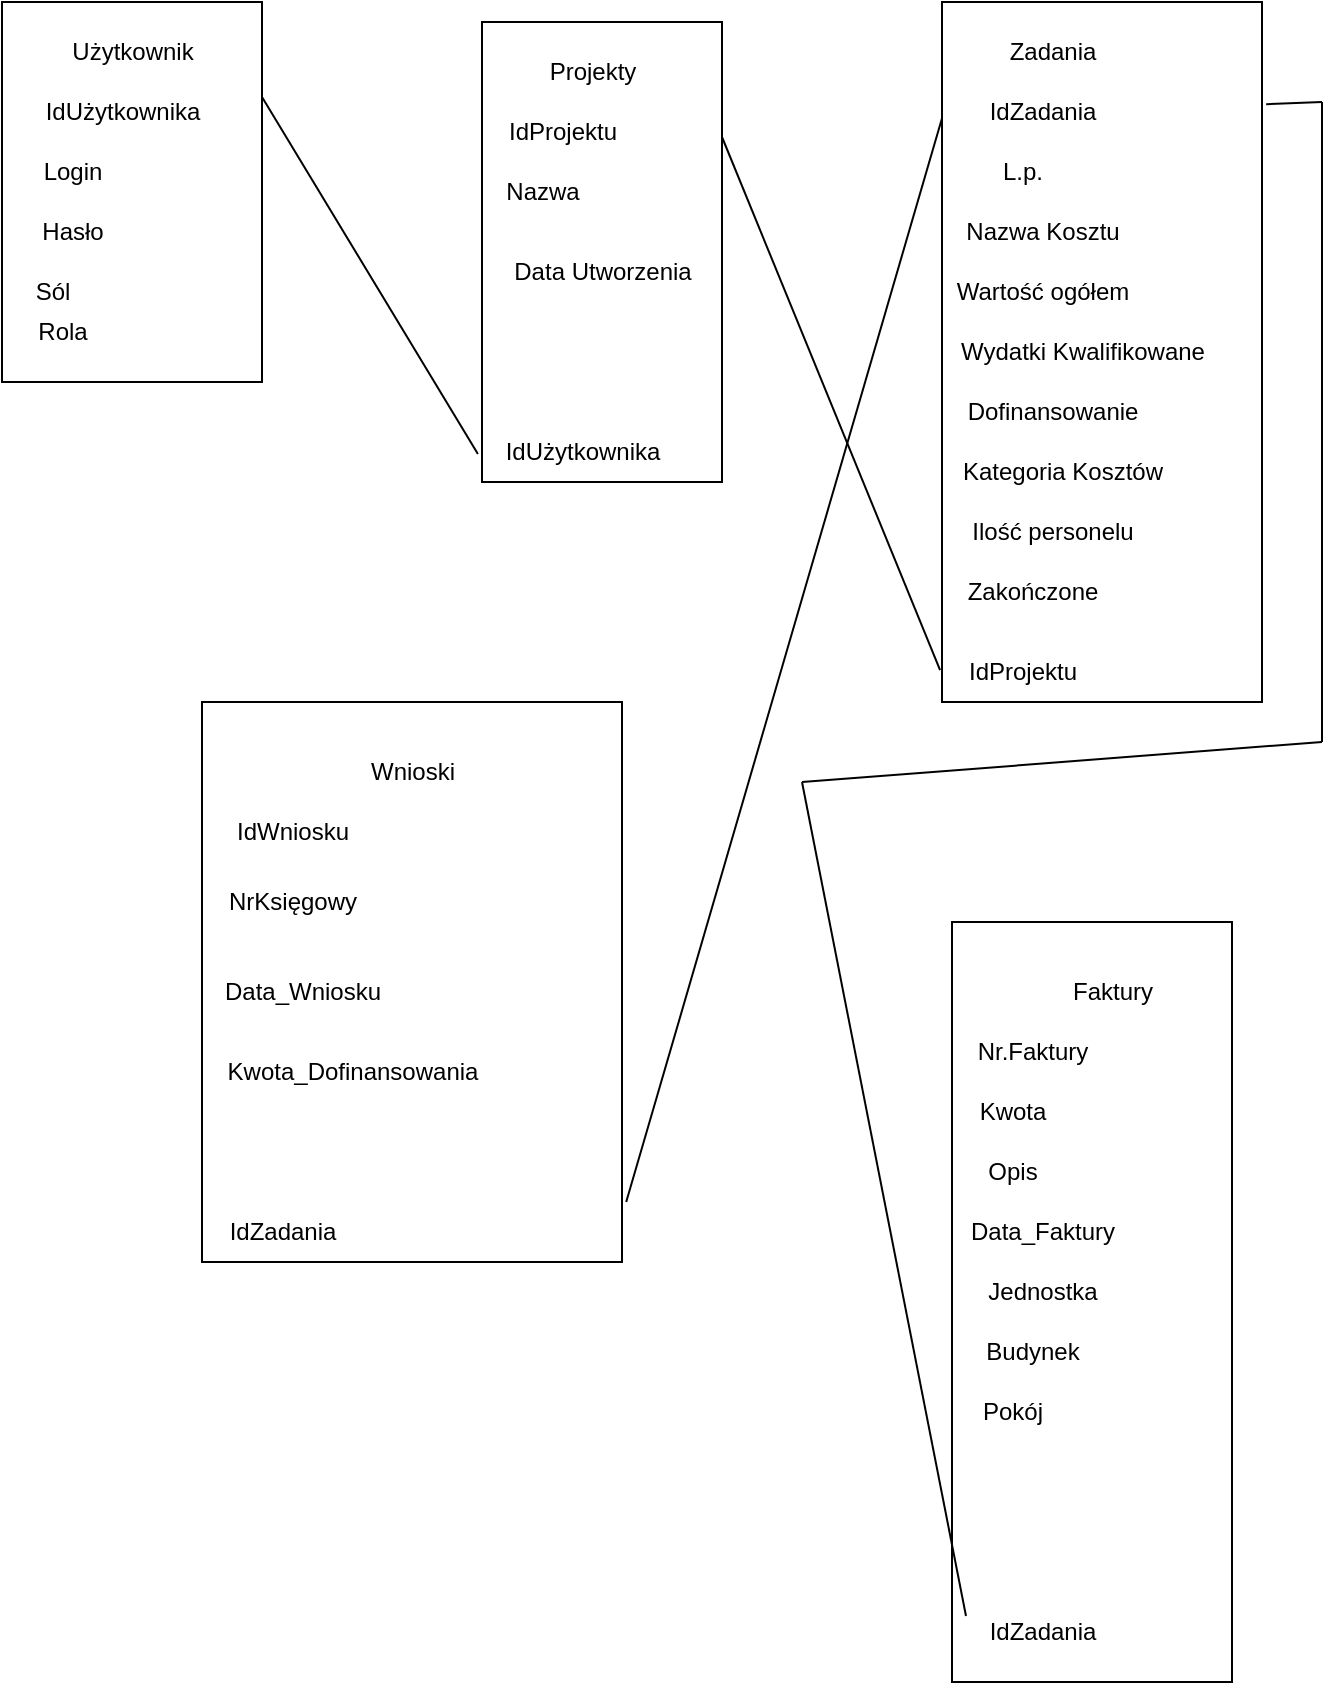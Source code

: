 <mxfile version="22.0.8" type="device">
  <diagram name="Strona-1" id="cxQZE84of0e_C9mTx3oF">
    <mxGraphModel dx="1434" dy="754" grid="1" gridSize="10" guides="1" tooltips="1" connect="1" arrows="1" fold="1" page="1" pageScale="1" pageWidth="827" pageHeight="1169" math="0" shadow="0">
      <root>
        <mxCell id="0" />
        <mxCell id="1" parent="0" />
        <mxCell id="1B5M6cDUhGsvTa0crklu-2" value="" style="rounded=0;whiteSpace=wrap;html=1;" vertex="1" parent="1">
          <mxGeometry x="140" y="120" width="130" height="190" as="geometry" />
        </mxCell>
        <mxCell id="1B5M6cDUhGsvTa0crklu-3" value="Użytkownik" style="text;html=1;align=center;verticalAlign=middle;resizable=0;points=[];autosize=1;strokeColor=none;fillColor=none;" vertex="1" parent="1">
          <mxGeometry x="165" y="130" width="80" height="30" as="geometry" />
        </mxCell>
        <mxCell id="1B5M6cDUhGsvTa0crklu-4" value="IdUżytkownika" style="text;html=1;align=center;verticalAlign=middle;resizable=0;points=[];autosize=1;strokeColor=none;fillColor=none;" vertex="1" parent="1">
          <mxGeometry x="150" y="160" width="100" height="30" as="geometry" />
        </mxCell>
        <mxCell id="1B5M6cDUhGsvTa0crklu-5" value="Login" style="text;html=1;align=center;verticalAlign=middle;resizable=0;points=[];autosize=1;strokeColor=none;fillColor=none;" vertex="1" parent="1">
          <mxGeometry x="150" y="190" width="50" height="30" as="geometry" />
        </mxCell>
        <mxCell id="1B5M6cDUhGsvTa0crklu-6" value="Hasło" style="text;html=1;align=center;verticalAlign=middle;resizable=0;points=[];autosize=1;strokeColor=none;fillColor=none;" vertex="1" parent="1">
          <mxGeometry x="145" y="220" width="60" height="30" as="geometry" />
        </mxCell>
        <mxCell id="1B5M6cDUhGsvTa0crklu-7" value="" style="rounded=0;whiteSpace=wrap;html=1;" vertex="1" parent="1">
          <mxGeometry x="380" y="130" width="120" height="230" as="geometry" />
        </mxCell>
        <mxCell id="1B5M6cDUhGsvTa0crklu-8" value="&lt;div&gt;Projekty&lt;/div&gt;" style="text;html=1;align=center;verticalAlign=middle;resizable=0;points=[];autosize=1;strokeColor=none;fillColor=none;" vertex="1" parent="1">
          <mxGeometry x="400" y="140" width="70" height="30" as="geometry" />
        </mxCell>
        <mxCell id="1B5M6cDUhGsvTa0crklu-9" value="IdProjektu" style="text;html=1;align=center;verticalAlign=middle;resizable=0;points=[];autosize=1;strokeColor=none;fillColor=none;" vertex="1" parent="1">
          <mxGeometry x="380" y="170" width="80" height="30" as="geometry" />
        </mxCell>
        <mxCell id="1B5M6cDUhGsvTa0crklu-10" value="Nazwa" style="text;html=1;align=center;verticalAlign=middle;resizable=0;points=[];autosize=1;strokeColor=none;fillColor=none;" vertex="1" parent="1">
          <mxGeometry x="380" y="200" width="60" height="30" as="geometry" />
        </mxCell>
        <mxCell id="1B5M6cDUhGsvTa0crklu-11" value="Data Utworzenia" style="text;html=1;align=center;verticalAlign=middle;resizable=0;points=[];autosize=1;strokeColor=none;fillColor=none;" vertex="1" parent="1">
          <mxGeometry x="385" y="240" width="110" height="30" as="geometry" />
        </mxCell>
        <mxCell id="1B5M6cDUhGsvTa0crklu-12" value="" style="rounded=0;whiteSpace=wrap;html=1;" vertex="1" parent="1">
          <mxGeometry x="610" y="120" width="160" height="350" as="geometry" />
        </mxCell>
        <mxCell id="1B5M6cDUhGsvTa0crklu-13" value="Zadania" style="text;html=1;align=center;verticalAlign=middle;resizable=0;points=[];autosize=1;strokeColor=none;fillColor=none;" vertex="1" parent="1">
          <mxGeometry x="630" y="130" width="70" height="30" as="geometry" />
        </mxCell>
        <mxCell id="1B5M6cDUhGsvTa0crklu-14" value="IdZadania" style="text;html=1;align=center;verticalAlign=middle;resizable=0;points=[];autosize=1;strokeColor=none;fillColor=none;" vertex="1" parent="1">
          <mxGeometry x="620" y="160" width="80" height="30" as="geometry" />
        </mxCell>
        <mxCell id="1B5M6cDUhGsvTa0crklu-16" value="L.p." style="text;html=1;align=center;verticalAlign=middle;resizable=0;points=[];autosize=1;strokeColor=none;fillColor=none;" vertex="1" parent="1">
          <mxGeometry x="630" y="190" width="40" height="30" as="geometry" />
        </mxCell>
        <mxCell id="1B5M6cDUhGsvTa0crklu-17" value="Nazwa Kosztu" style="text;html=1;align=center;verticalAlign=middle;resizable=0;points=[];autosize=1;strokeColor=none;fillColor=none;" vertex="1" parent="1">
          <mxGeometry x="610" y="220" width="100" height="30" as="geometry" />
        </mxCell>
        <mxCell id="1B5M6cDUhGsvTa0crklu-18" value="Wartość ogółem" style="text;html=1;align=center;verticalAlign=middle;resizable=0;points=[];autosize=1;strokeColor=none;fillColor=none;" vertex="1" parent="1">
          <mxGeometry x="605" y="250" width="110" height="30" as="geometry" />
        </mxCell>
        <mxCell id="1B5M6cDUhGsvTa0crklu-19" value="Wydatki Kwalifikowane" style="text;html=1;align=center;verticalAlign=middle;resizable=0;points=[];autosize=1;strokeColor=none;fillColor=none;" vertex="1" parent="1">
          <mxGeometry x="605" y="280" width="150" height="30" as="geometry" />
        </mxCell>
        <mxCell id="1B5M6cDUhGsvTa0crklu-20" value="Dofinansowanie" style="text;html=1;align=center;verticalAlign=middle;resizable=0;points=[];autosize=1;strokeColor=none;fillColor=none;" vertex="1" parent="1">
          <mxGeometry x="610" y="310" width="110" height="30" as="geometry" />
        </mxCell>
        <mxCell id="1B5M6cDUhGsvTa0crklu-21" value="Kategoria Kosztów" style="text;html=1;align=center;verticalAlign=middle;resizable=0;points=[];autosize=1;strokeColor=none;fillColor=none;" vertex="1" parent="1">
          <mxGeometry x="605" y="340" width="130" height="30" as="geometry" />
        </mxCell>
        <mxCell id="1B5M6cDUhGsvTa0crklu-22" value="Ilość personelu" style="text;html=1;align=center;verticalAlign=middle;resizable=0;points=[];autosize=1;strokeColor=none;fillColor=none;" vertex="1" parent="1">
          <mxGeometry x="610" y="370" width="110" height="30" as="geometry" />
        </mxCell>
        <mxCell id="1B5M6cDUhGsvTa0crklu-23" value="IdProjektu" style="text;html=1;align=center;verticalAlign=middle;resizable=0;points=[];autosize=1;strokeColor=none;fillColor=none;" vertex="1" parent="1">
          <mxGeometry x="610" y="440" width="80" height="30" as="geometry" />
        </mxCell>
        <mxCell id="1B5M6cDUhGsvTa0crklu-24" value="" style="rounded=0;whiteSpace=wrap;html=1;" vertex="1" parent="1">
          <mxGeometry x="615" y="580" width="140" height="380" as="geometry" />
        </mxCell>
        <mxCell id="1B5M6cDUhGsvTa0crklu-25" value="Faktury" style="text;html=1;align=center;verticalAlign=middle;resizable=0;points=[];autosize=1;strokeColor=none;fillColor=none;" vertex="1" parent="1">
          <mxGeometry x="665" y="600" width="60" height="30" as="geometry" />
        </mxCell>
        <mxCell id="1B5M6cDUhGsvTa0crklu-26" value="Nr.Faktury" style="text;html=1;align=center;verticalAlign=middle;resizable=0;points=[];autosize=1;strokeColor=none;fillColor=none;" vertex="1" parent="1">
          <mxGeometry x="615" y="630" width="80" height="30" as="geometry" />
        </mxCell>
        <mxCell id="1B5M6cDUhGsvTa0crklu-27" value="Data_Faktury" style="text;html=1;align=center;verticalAlign=middle;resizable=0;points=[];autosize=1;strokeColor=none;fillColor=none;" vertex="1" parent="1">
          <mxGeometry x="610" y="720" width="100" height="30" as="geometry" />
        </mxCell>
        <mxCell id="1B5M6cDUhGsvTa0crklu-28" value="Kwota" style="text;html=1;align=center;verticalAlign=middle;resizable=0;points=[];autosize=1;strokeColor=none;fillColor=none;" vertex="1" parent="1">
          <mxGeometry x="615" y="660" width="60" height="30" as="geometry" />
        </mxCell>
        <mxCell id="1B5M6cDUhGsvTa0crklu-29" value="Opis" style="text;html=1;align=center;verticalAlign=middle;resizable=0;points=[];autosize=1;strokeColor=none;fillColor=none;" vertex="1" parent="1">
          <mxGeometry x="620" y="690" width="50" height="30" as="geometry" />
        </mxCell>
        <mxCell id="1B5M6cDUhGsvTa0crklu-31" value="Jednostka" style="text;html=1;align=center;verticalAlign=middle;resizable=0;points=[];autosize=1;strokeColor=none;fillColor=none;" vertex="1" parent="1">
          <mxGeometry x="620" y="750" width="80" height="30" as="geometry" />
        </mxCell>
        <mxCell id="1B5M6cDUhGsvTa0crklu-32" value="Budynek" style="text;html=1;align=center;verticalAlign=middle;resizable=0;points=[];autosize=1;strokeColor=none;fillColor=none;" vertex="1" parent="1">
          <mxGeometry x="620" y="780" width="70" height="30" as="geometry" />
        </mxCell>
        <mxCell id="1B5M6cDUhGsvTa0crklu-33" value="Pokój" style="text;html=1;align=center;verticalAlign=middle;resizable=0;points=[];autosize=1;strokeColor=none;fillColor=none;" vertex="1" parent="1">
          <mxGeometry x="620" y="810" width="50" height="30" as="geometry" />
        </mxCell>
        <mxCell id="1B5M6cDUhGsvTa0crklu-34" value="IdZadania" style="text;html=1;align=center;verticalAlign=middle;resizable=0;points=[];autosize=1;strokeColor=none;fillColor=none;" vertex="1" parent="1">
          <mxGeometry x="620" y="920" width="80" height="30" as="geometry" />
        </mxCell>
        <mxCell id="1B5M6cDUhGsvTa0crklu-38" value="" style="rounded=0;whiteSpace=wrap;html=1;" vertex="1" parent="1">
          <mxGeometry x="240" y="470" width="210" height="280" as="geometry" />
        </mxCell>
        <mxCell id="1B5M6cDUhGsvTa0crklu-39" value="Wnioski" style="text;html=1;align=center;verticalAlign=middle;resizable=0;points=[];autosize=1;strokeColor=none;fillColor=none;" vertex="1" parent="1">
          <mxGeometry x="310" y="490" width="70" height="30" as="geometry" />
        </mxCell>
        <mxCell id="1B5M6cDUhGsvTa0crklu-40" value="IdWniosku" style="text;html=1;align=center;verticalAlign=middle;resizable=0;points=[];autosize=1;strokeColor=none;fillColor=none;" vertex="1" parent="1">
          <mxGeometry x="245" y="520" width="80" height="30" as="geometry" />
        </mxCell>
        <mxCell id="1B5M6cDUhGsvTa0crklu-41" value="NrKsięgowy" style="text;html=1;align=center;verticalAlign=middle;resizable=0;points=[];autosize=1;strokeColor=none;fillColor=none;" vertex="1" parent="1">
          <mxGeometry x="240" y="555" width="90" height="30" as="geometry" />
        </mxCell>
        <mxCell id="1B5M6cDUhGsvTa0crklu-42" value="Data_Wniosku" style="text;html=1;align=center;verticalAlign=middle;resizable=0;points=[];autosize=1;strokeColor=none;fillColor=none;" vertex="1" parent="1">
          <mxGeometry x="240" y="600" width="100" height="30" as="geometry" />
        </mxCell>
        <mxCell id="1B5M6cDUhGsvTa0crklu-44" value="IdZadania" style="text;html=1;align=center;verticalAlign=middle;resizable=0;points=[];autosize=1;strokeColor=none;fillColor=none;" vertex="1" parent="1">
          <mxGeometry x="240" y="720" width="80" height="30" as="geometry" />
        </mxCell>
        <mxCell id="1B5M6cDUhGsvTa0crklu-47" value="IdUżytkownika" style="text;html=1;align=center;verticalAlign=middle;resizable=0;points=[];autosize=1;strokeColor=none;fillColor=none;" vertex="1" parent="1">
          <mxGeometry x="380" y="330" width="100" height="30" as="geometry" />
        </mxCell>
        <mxCell id="1B5M6cDUhGsvTa0crklu-49" value="Zakończone" style="text;html=1;align=center;verticalAlign=middle;resizable=0;points=[];autosize=1;strokeColor=none;fillColor=none;" vertex="1" parent="1">
          <mxGeometry x="610" y="400" width="90" height="30" as="geometry" />
        </mxCell>
        <mxCell id="1B5M6cDUhGsvTa0crklu-50" value="" style="endArrow=none;html=1;rounded=0;entryX=-0.017;entryY=0.939;entryDx=0;entryDy=0;entryPerimeter=0;exitX=1;exitY=0.25;exitDx=0;exitDy=0;" edge="1" parent="1" source="1B5M6cDUhGsvTa0crklu-2" target="1B5M6cDUhGsvTa0crklu-7">
          <mxGeometry width="50" height="50" relative="1" as="geometry">
            <mxPoint x="390" y="500" as="sourcePoint" />
            <mxPoint x="440" y="450" as="targetPoint" />
          </mxGeometry>
        </mxCell>
        <mxCell id="1B5M6cDUhGsvTa0crklu-51" value="" style="endArrow=none;html=1;rounded=0;entryX=-0.012;entryY=0.467;entryDx=0;entryDy=0;entryPerimeter=0;exitX=1;exitY=0.25;exitDx=0;exitDy=0;" edge="1" parent="1" source="1B5M6cDUhGsvTa0crklu-7" target="1B5M6cDUhGsvTa0crklu-23">
          <mxGeometry width="50" height="50" relative="1" as="geometry">
            <mxPoint x="390" y="500" as="sourcePoint" />
            <mxPoint x="440" y="450" as="targetPoint" />
          </mxGeometry>
        </mxCell>
        <mxCell id="1B5M6cDUhGsvTa0crklu-52" value="" style="endArrow=none;html=1;rounded=0;entryX=0.025;entryY=0.233;entryDx=0;entryDy=0;entryPerimeter=0;" edge="1" parent="1" target="1B5M6cDUhGsvTa0crklu-34">
          <mxGeometry width="50" height="50" relative="1" as="geometry">
            <mxPoint x="540" y="510" as="sourcePoint" />
            <mxPoint x="460" y="440" as="targetPoint" />
          </mxGeometry>
        </mxCell>
        <mxCell id="1B5M6cDUhGsvTa0crklu-53" value="" style="endArrow=none;html=1;rounded=0;" edge="1" parent="1">
          <mxGeometry width="50" height="50" relative="1" as="geometry">
            <mxPoint x="540" y="510" as="sourcePoint" />
            <mxPoint x="800" y="490" as="targetPoint" />
          </mxGeometry>
        </mxCell>
        <mxCell id="1B5M6cDUhGsvTa0crklu-54" value="" style="endArrow=none;html=1;rounded=0;" edge="1" parent="1">
          <mxGeometry width="50" height="50" relative="1" as="geometry">
            <mxPoint x="800" y="170" as="sourcePoint" />
            <mxPoint x="800" y="490" as="targetPoint" />
          </mxGeometry>
        </mxCell>
        <mxCell id="1B5M6cDUhGsvTa0crklu-55" value="" style="endArrow=none;html=1;rounded=0;exitX=1.013;exitY=0.146;exitDx=0;exitDy=0;exitPerimeter=0;" edge="1" parent="1" source="1B5M6cDUhGsvTa0crklu-12">
          <mxGeometry width="50" height="50" relative="1" as="geometry">
            <mxPoint x="390" y="500" as="sourcePoint" />
            <mxPoint x="800" y="170" as="targetPoint" />
          </mxGeometry>
        </mxCell>
        <mxCell id="1B5M6cDUhGsvTa0crklu-56" value="" style="endArrow=none;html=1;rounded=0;entryX=0;entryY=0.166;entryDx=0;entryDy=0;entryPerimeter=0;exitX=1.01;exitY=0.893;exitDx=0;exitDy=0;exitPerimeter=0;" edge="1" parent="1" source="1B5M6cDUhGsvTa0crklu-38" target="1B5M6cDUhGsvTa0crklu-12">
          <mxGeometry width="50" height="50" relative="1" as="geometry">
            <mxPoint x="390" y="500" as="sourcePoint" />
            <mxPoint x="440" y="450" as="targetPoint" />
          </mxGeometry>
        </mxCell>
        <mxCell id="1B5M6cDUhGsvTa0crklu-57" value="Kwota_Dofinansowania" style="text;html=1;align=center;verticalAlign=middle;resizable=0;points=[];autosize=1;strokeColor=none;fillColor=none;" vertex="1" parent="1">
          <mxGeometry x="240" y="640" width="150" height="30" as="geometry" />
        </mxCell>
        <mxCell id="1B5M6cDUhGsvTa0crklu-58" value="Rola" style="text;html=1;align=center;verticalAlign=middle;resizable=0;points=[];autosize=1;strokeColor=none;fillColor=none;" vertex="1" parent="1">
          <mxGeometry x="145" y="270" width="50" height="30" as="geometry" />
        </mxCell>
        <mxCell id="1B5M6cDUhGsvTa0crklu-59" value="Sól" style="text;html=1;align=center;verticalAlign=middle;resizable=0;points=[];autosize=1;strokeColor=none;fillColor=none;" vertex="1" parent="1">
          <mxGeometry x="145" y="250" width="40" height="30" as="geometry" />
        </mxCell>
      </root>
    </mxGraphModel>
  </diagram>
</mxfile>

